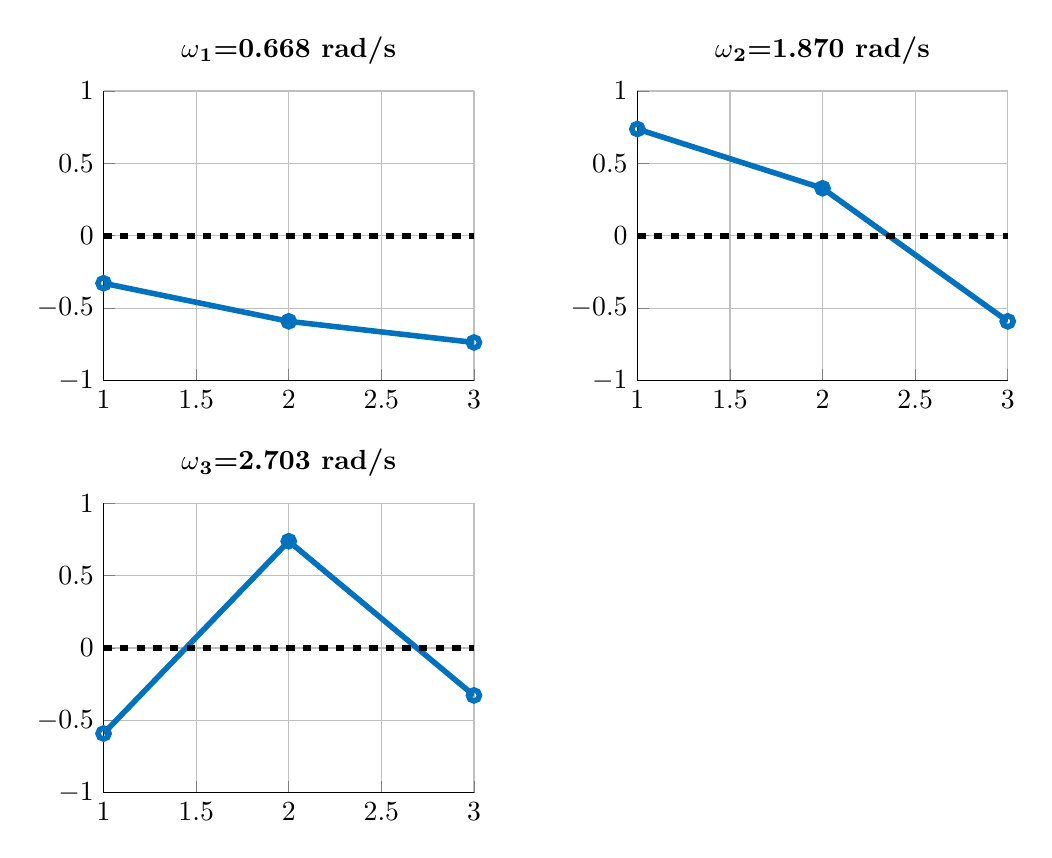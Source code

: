 % This file was created by matlab2tikz.
%
\definecolor{mycolor1}{rgb}{0.0,0.447,0.741}%
%
\begin{tikzpicture}

\begin{axis}[%
width=1.852in,
height=1.448in,
at={(0.758in,2.542in)},
scale only axis,
xmin=1,
xmax=3,
ymin=-1,
ymax=1,
axis background/.style={fill=white},
title style={font=\bfseries},
title={$\omega{}_\text{1}\text{=0.668 rad/s}$},
axis x line*=bottom,
axis y line*=left,
xmajorgrids,
ymajorgrids,
ylabel style={font=\small},
xlabel style={font=\small}
]
\addplot [color=mycolor1, line width=2.0pt, mark=o, mark options={solid, mycolor1}, forget plot]
  table[row sep=crcr]{%
1	-0.328\\
2	-0.591\\
3	-0.737\\
};
\addplot [color=black, dashed, line width=2.0pt, forget plot]
  table[row sep=crcr]{%
1	0\\
2	0\\
3	0\\
};
\end{axis}

\begin{axis}[%
width=1.852in,
height=1.448in,
at={(3.427in,2.542in)},
scale only axis,
xmin=1,
xmax=3,
ymin=-1,
ymax=1,
axis background/.style={fill=white},
title style={font=\bfseries},
title={$\omega{}_\text{2}\text{=1.870 rad/s}$},
axis x line*=bottom,
axis y line*=left,
xmajorgrids,
ymajorgrids,
ylabel style={font=\small},
xlabel style={font=\small}
]
\addplot [color=mycolor1, line width=2.0pt, mark=o, mark options={solid, mycolor1}, forget plot]
  table[row sep=crcr]{%
1	0.737\\
2	0.328\\
3	-0.591\\
};
\addplot [color=black, dashed, line width=2.0pt, forget plot]
  table[row sep=crcr]{%
1	0\\
2	0\\
3	0\\
};
\end{axis}

\begin{axis}[%
width=1.852in,
height=1.448in,
at={(0.758in,0.481in)},
scale only axis,
xmin=1,
xmax=3,
ymin=-1,
ymax=1,
axis background/.style={fill=white},
title style={font=\bfseries},
title={$\omega{}_\text{3}\text{=2.703 rad/s}$},
axis x line*=bottom,
axis y line*=left,
xmajorgrids,
ymajorgrids,
ylabel style={font=\small},
xlabel style={font=\small}
]
\addplot [color=mycolor1, line width=2.0pt, mark=o, mark options={solid, mycolor1}, forget plot]
  table[row sep=crcr]{%
1	-0.591\\
2	0.737\\
3	-0.328\\
};
\addplot [color=black, dashed, line width=2.0pt, forget plot]
  table[row sep=crcr]{%
1	0\\
2	0\\
3	0\\
};
\end{axis}
\end{tikzpicture}%